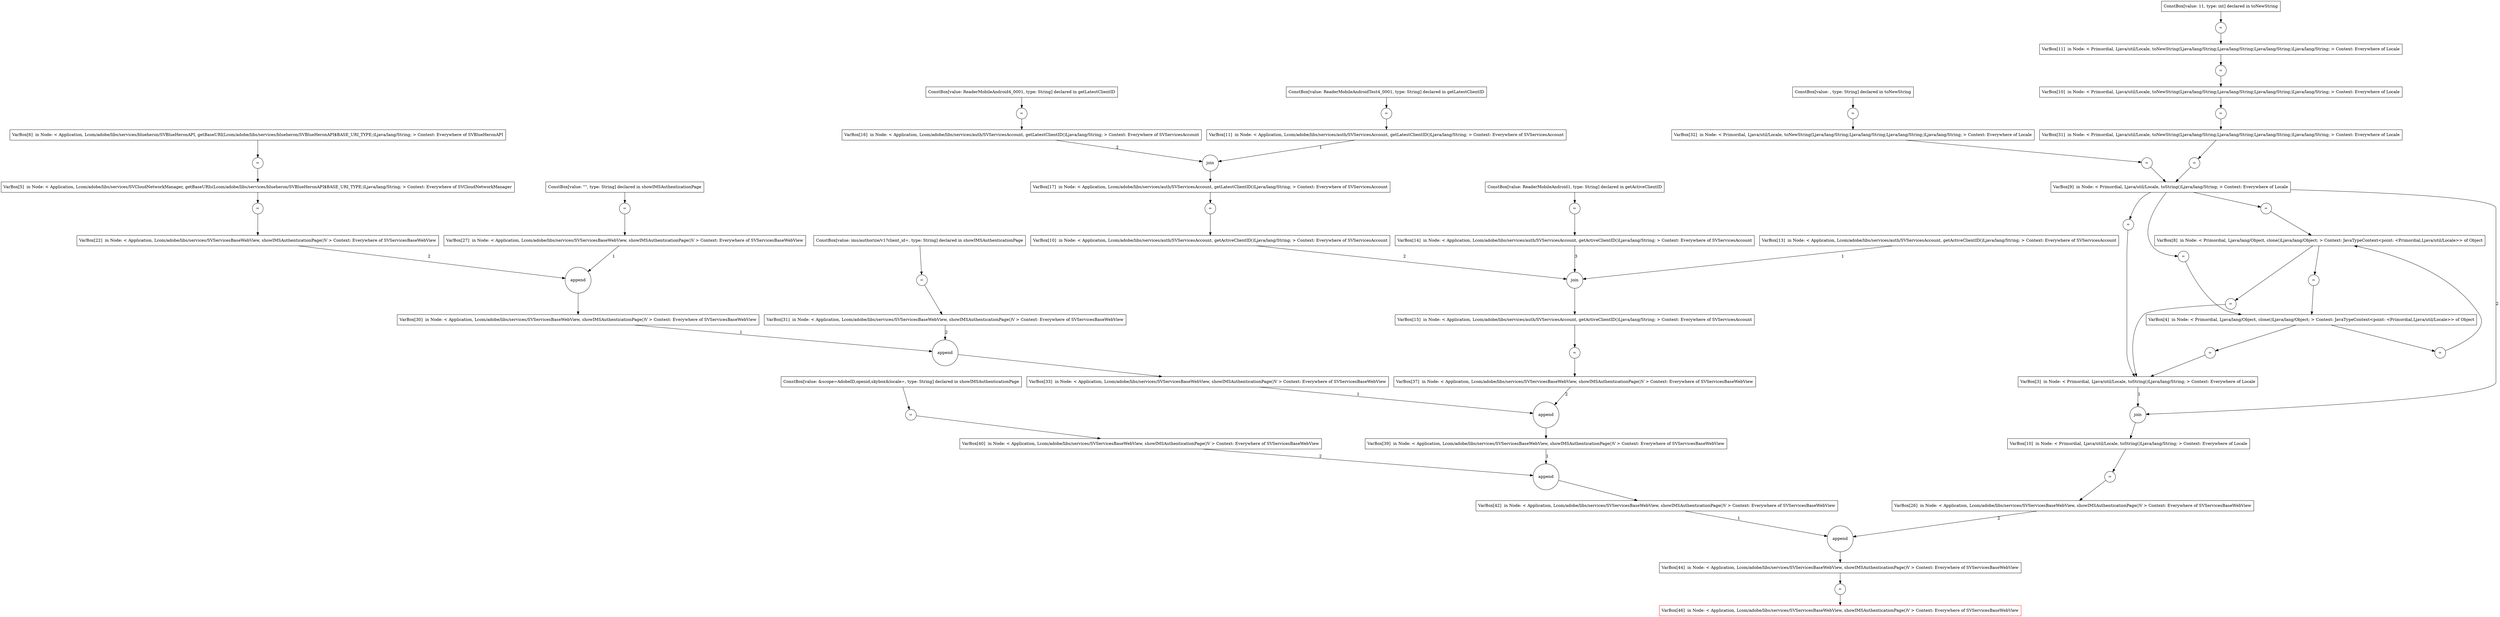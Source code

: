 digraph{
62 [label="VarBox[10]  in Node: < Application, Lcom/adobe/libs/services/auth/SVServicesAccount, getActiveClientID()Ljava/lang/String; > Context: Everywhere of SVServicesAccount", shape=box, color=black]
13 [label="VarBox[14]  in Node: < Application, Lcom/adobe/libs/services/auth/SVServicesAccount, getActiveClientID()Ljava/lang/String; > Context: Everywhere of SVServicesAccount", shape=box, color=black]
64 [label="VarBox[15]  in Node: < Application, Lcom/adobe/libs/services/auth/SVServicesAccount, getActiveClientID()Ljava/lang/String; > Context: Everywhere of SVServicesAccount", shape=box, color=black]
65 [label="VarBox[13]  in Node: < Application, Lcom/adobe/libs/services/auth/SVServicesAccount, getActiveClientID()Ljava/lang/String; > Context: Everywhere of SVServicesAccount", shape=box, color=black]
51 [label="=", shape=circle, color=black]
71 [label="=", shape=circle, color=black]
20 [label="=", shape=circle, color=black]
44 [label="append", shape=circle, color=black]
60 [label="=", shape=circle, color=black]
14 [label="=", shape=circle, color=black]
23 [label="=", shape=circle, color=black]
1 [label="VarBox[46]  in Node: < Application, Lcom/adobe/libs/services/SVServicesBaseWebView, showIMSAuthenticationPage()V > Context: Everywhere of SVServicesBaseWebView", shape=box, color=red]
2 [label="VarBox[9]  in Node: < Primordial, Ljava/util/Locale, toString()Ljava/lang/String; > Context: Everywhere of Locale", shape=box, color=black]
8 [label="VarBox[10]  in Node: < Primordial, Ljava/util/Locale, toString()Ljava/lang/String; > Context: Everywhere of Locale", shape=box, color=black]
48 [label="VarBox[3]  in Node: < Primordial, Ljava/util/Locale, toString()Ljava/lang/String; > Context: Everywhere of Locale", shape=box, color=black]
10 [label="append", shape=circle, color=black]
38 [label="VarBox[30]  in Node: < Application, Lcom/adobe/libs/services/SVServicesBaseWebView, showIMSAuthenticationPage()V > Context: Everywhere of SVServicesBaseWebView", shape=box, color=black]
40 [label="VarBox[31]  in Node: < Application, Lcom/adobe/libs/services/SVServicesBaseWebView, showIMSAuthenticationPage()V > Context: Everywhere of SVServicesBaseWebView", shape=box, color=black]
43 [label="VarBox[33]  in Node: < Application, Lcom/adobe/libs/services/SVServicesBaseWebView, showIMSAuthenticationPage()V > Context: Everywhere of SVServicesBaseWebView", shape=box, color=black]
46 [label="VarBox[37]  in Node: < Application, Lcom/adobe/libs/services/SVServicesBaseWebView, showIMSAuthenticationPage()V > Context: Everywhere of SVServicesBaseWebView", shape=box, color=black]
47 [label="VarBox[39]  in Node: < Application, Lcom/adobe/libs/services/SVServicesBaseWebView, showIMSAuthenticationPage()V > Context: Everywhere of SVServicesBaseWebView", shape=box, color=black]
49 [label="VarBox[40]  in Node: < Application, Lcom/adobe/libs/services/SVServicesBaseWebView, showIMSAuthenticationPage()V > Context: Everywhere of SVServicesBaseWebView", shape=box, color=black]
11 [label="VarBox[42]  in Node: < Application, Lcom/adobe/libs/services/SVServicesBaseWebView, showIMSAuthenticationPage()V > Context: Everywhere of SVServicesBaseWebView", shape=box, color=black]
31 [label="VarBox[44]  in Node: < Application, Lcom/adobe/libs/services/SVServicesBaseWebView, showIMSAuthenticationPage()V > Context: Everywhere of SVServicesBaseWebView", shape=box, color=black]
57 [label="VarBox[22]  in Node: < Application, Lcom/adobe/libs/services/SVServicesBaseWebView, showIMSAuthenticationPage()V > Context: Everywhere of SVServicesBaseWebView", shape=box, color=black]
50 [label="VarBox[26]  in Node: < Application, Lcom/adobe/libs/services/SVServicesBaseWebView, showIMSAuthenticationPage()V > Context: Everywhere of SVServicesBaseWebView", shape=box, color=black]
24 [label="VarBox[27]  in Node: < Application, Lcom/adobe/libs/services/SVServicesBaseWebView, showIMSAuthenticationPage()V > Context: Everywhere of SVServicesBaseWebView", shape=box, color=black]
52 [label="=", shape=circle, color=black]
4 [label="join", shape=circle, color=black]
12 [label="=", shape=circle, color=black]
22 [label="=", shape=circle, color=black]
45 [label="ConstBox[value: ReaderMobileAndroid1, type: String] declared in getActiveClientID", shape=box, color=black]
35 [label="=", shape=circle, color=black]
9 [label="=", shape=circle, color=black]
61 [label="=", shape=circle, color=black]
6 [label="=", shape=circle, color=black]
39 [label="append", shape=circle, color=black]
16 [label="=", shape=circle, color=black]
54 [label="ConstBox[value: ims/authorize/v1?client_id=, type: String] declared in showIMSAuthenticationPage", shape=box, color=black]
66 [label="VarBox[6]  in Node: < Application, Lcom/adobe/libs/services/blueheron/SVBlueHeronAPI, getBaseURI(Lcom/adobe/libs/services/blueheron/SVBlueHeronAPI$BASE_URI_TYPE;)Ljava/lang/String; > Context: Everywhere of SVBlueHeronAPI", shape=box, color=black]
7 [label="VarBox[4]  in Node: < Primordial, Ljava/lang/Object, clone()Ljava/lang/Object; > Context: JavaTypeContext<point: <Primordial,Ljava/util/Locale>> of Object", shape=box, color=black]
28 [label="VarBox[8]  in Node: < Primordial, Ljava/lang/Object, clone()Ljava/lang/Object; > Context: JavaTypeContext<point: <Primordial,Ljava/util/Locale>> of Object", shape=box, color=black]
69 [label="ConstBox[value: 11, type: int] declared in toNewString", shape=box, color=black]
3 [label="=", shape=circle, color=black]
26 [label="join", shape=circle, color=black]
15 [label="ConstBox[value: &scope=AdobeID,openid,skybox&locale=, type: String] declared in showIMSAuthenticationPage", shape=box, color=black]
53 [label="=", shape=circle, color=black]
58 [label="append", shape=circle, color=black]
56 [label="ConstBox[value: \"\", type: String] declared in showIMSAuthenticationPage", shape=box, color=black]
5 [label="=", shape=circle, color=black]
36 [label="ConstBox[value: , type: String] declared in toNewString", shape=box, color=black]
18 [label="VarBox[5]  in Node: < Application, Lcom/adobe/libs/services/SVCloudNetworkManager, getBaseURIs(Lcom/adobe/libs/services/blueheron/SVBlueHeronAPI$BASE_URI_TYPE;)Ljava/lang/String; > Context: Everywhere of SVCloudNetworkManager", shape=box, color=black]
55 [label="=", shape=circle, color=black]
17 [label="=", shape=circle, color=black]
19 [label="=", shape=circle, color=black]
29 [label="=", shape=circle, color=black]
67 [label="=", shape=circle, color=black]
27 [label="=", shape=circle, color=black]
34 [label="=", shape=circle, color=black]
41 [label="=", shape=circle, color=black]
30 [label="append", shape=circle, color=black]
63 [label="join", shape=circle, color=black]
59 [label="ConstBox[value: ReaderMobileAndroidTest4_0001, type: String] declared in getLatestClientID", shape=box, color=black]
21 [label="VarBox[17]  in Node: < Application, Lcom/adobe/libs/services/auth/SVServicesAccount, getLatestClientID()Ljava/lang/String; > Context: Everywhere of SVServicesAccount", shape=box, color=black]
25 [label="VarBox[16]  in Node: < Application, Lcom/adobe/libs/services/auth/SVServicesAccount, getLatestClientID()Ljava/lang/String; > Context: Everywhere of SVServicesAccount", shape=box, color=black]
37 [label="VarBox[11]  in Node: < Application, Lcom/adobe/libs/services/auth/SVServicesAccount, getLatestClientID()Ljava/lang/String; > Context: Everywhere of SVServicesAccount", shape=box, color=black]
70 [label="ConstBox[value: ReaderMobileAndroid4_0001, type: String] declared in getLatestClientID", shape=box, color=black]
32 [label="VarBox[32]  in Node: < Primordial, Ljava/util/Locale, toNewString(Ljava/lang/String;Ljava/lang/String;Ljava/lang/String;)Ljava/lang/String; > Context: Everywhere of Locale", shape=box, color=black]
33 [label="VarBox[31]  in Node: < Primordial, Ljava/util/Locale, toNewString(Ljava/lang/String;Ljava/lang/String;Ljava/lang/String;)Ljava/lang/String; > Context: Everywhere of Locale", shape=box, color=black]
68 [label="VarBox[11]  in Node: < Primordial, Ljava/util/Locale, toNewString(Ljava/lang/String;Ljava/lang/String;Ljava/lang/String;)Ljava/lang/String; > Context: Everywhere of Locale", shape=box, color=black]
42 [label="VarBox[10]  in Node: < Primordial, Ljava/util/Locale, toNewString(Ljava/lang/String;Ljava/lang/String;Ljava/lang/String;)Ljava/lang/String; > Context: Everywhere of Locale", shape=box, color=black]
2 -> 3
2 -> 4 [label="2"]
2 -> 5
2 -> 6
3 -> 28
4 -> 8
5 -> 7
6 -> 48
7 -> 19
7 -> 20
8 -> 9
9 -> 50
10 -> 11
11 -> 30 [label="1"]
12 -> 13
13 -> 63 [label="3"]
14 -> 7
15 -> 16
16 -> 49
17 -> 18
18 -> 52
19 -> 48
20 -> 28
21 -> 22
22 -> 62
23 -> 24
24 -> 58 [label="1"]
25 -> 26 [label="2"]
26 -> 21
27 -> 2
28 -> 29
28 -> 14
29 -> 48
30 -> 31
31 -> 51
32 -> 27
33 -> 34
34 -> 2
35 -> 32
36 -> 35
37 -> 26 [label="1"]
38 -> 39 [label="1"]
39 -> 43
40 -> 39 [label="2"]
41 -> 42
42 -> 71
43 -> 44 [label="1"]
44 -> 47
45 -> 12
46 -> 44 [label="2"]
47 -> 10 [label="1"]
48 -> 4 [label="1"]
49 -> 10 [label="2"]
50 -> 30 [label="2"]
51 -> 1
52 -> 57
53 -> 37
54 -> 55
55 -> 40
56 -> 23
57 -> 58 [label="2"]
58 -> 38
59 -> 53
60 -> 25
61 -> 46
62 -> 63 [label="2"]
63 -> 64
64 -> 61
65 -> 63 [label="1"]
66 -> 17
67 -> 68
68 -> 41
69 -> 67
70 -> 60
71 -> 33
}